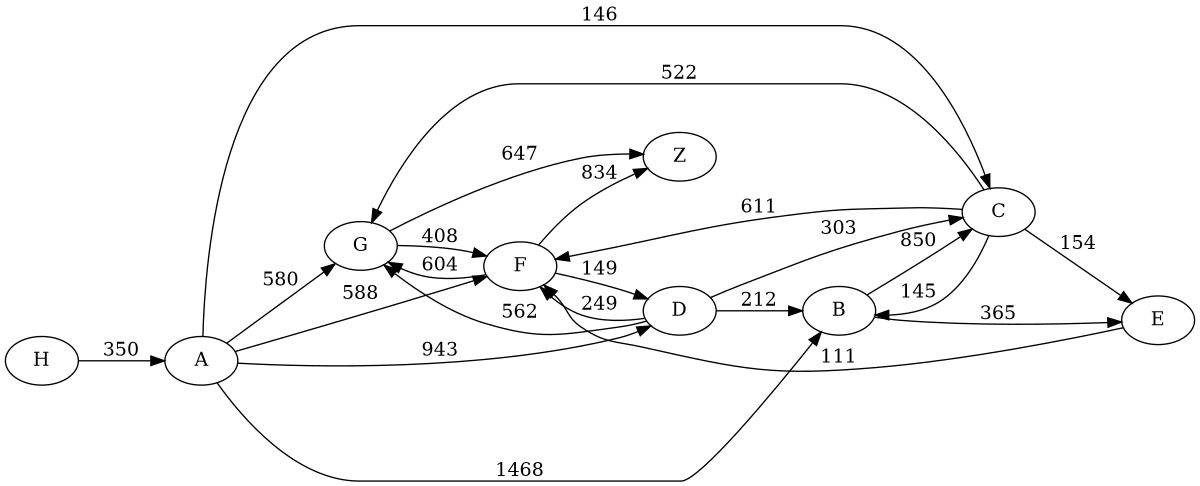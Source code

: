 digraph G {
	rankdir=LR size="8,5"
	A
	G
	A -> G [label=580]
	A
	F
	A -> F [label=588]
	A
	D
	A -> D [label=943]
	A
	C
	A -> C [label=146]
	A
	B
	A -> B [label=1468]
	G
	Z
	G -> Z [label=647]
	G
	F
	G -> F [label=408]
	F
	G
	F -> G [label=604]
	F
	Z
	F -> Z [label=834]
	F
	D
	F -> D [label=149]
	C
	F
	C -> F [label=611]
	C
	E
	C -> E [label=154]
	C
	G
	C -> G [label=522]
	C
	B
	C -> B [label=145]
	D
	B
	D -> B [label=212]
	D
	G
	D -> G [label=562]
	D
	C
	D -> C [label=303]
	D
	F
	D -> F [label=249]
	B
	C
	B -> C [label=850]
	B
	E
	B -> E [label=365]
	E
	F
	E -> F [label=111]
	H
	A
	H -> A [label=350]
}
